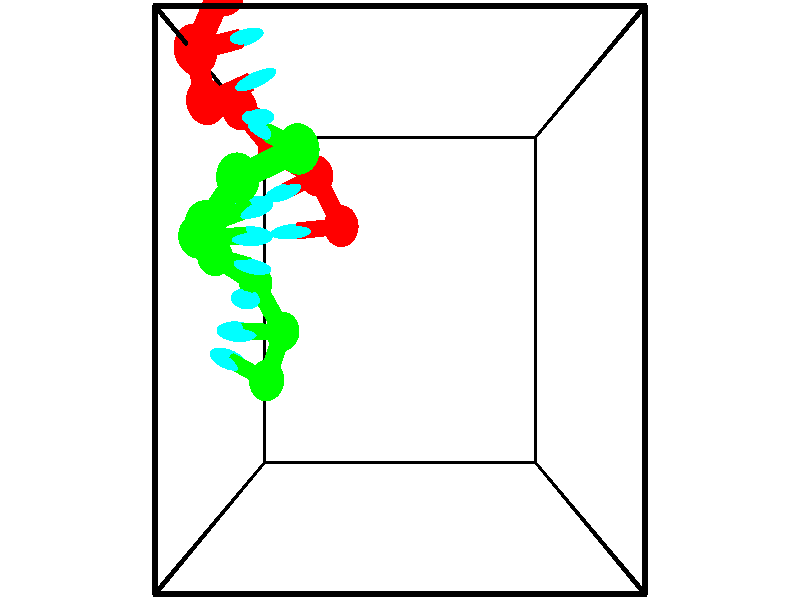 // switches for output
#declare DRAW_BASES = 1; // possible values are 0, 1; only relevant for DNA ribbons
#declare DRAW_BASES_TYPE = 3; // possible values are 1, 2, 3; only relevant for DNA ribbons
#declare DRAW_FOG = 0; // set to 1 to enable fog

#include "colors.inc"

#include "transforms.inc"
background { rgb <1, 1, 1>}

#default {
   normal{
       ripples 0.25
       frequency 0.20
       turbulence 0.2
       lambda 5
   }
	finish {
		phong 0.1
		phong_size 40.
	}
}

// original window dimensions: 1024x640


// camera settings

camera {
	sky <-0, 1, 0>
	up <-0, 1, 0>
	right 1.6 * <1, 0, 0>
	location <2.5, 2.5, 11.1562>
	look_at <2.5, 2.5, 2.5>
	direction <0, 0, -8.6562>
	angle 67.0682
}


# declare cpy_camera_pos = <2.5, 2.5, 11.1562>;
# if (DRAW_FOG = 1)
fog {
	fog_type 2
	up vnormalize(cpy_camera_pos)
	color rgbt<1,1,1,0.3>
	distance 1e-5
	fog_alt 3e-3
	fog_offset 4
}
# end


// LIGHTS

# declare lum = 6;
global_settings {
	ambient_light rgb lum * <0.05, 0.05, 0.05>
	max_trace_level 15
}# declare cpy_direct_light_amount = 0.25;
light_source
{	1000 * <-1, -1, 1>,
	rgb lum * cpy_direct_light_amount
	parallel
}

light_source
{	1000 * <1, 1, -1>,
	rgb lum * cpy_direct_light_amount
	parallel
}

// strand 0

// nucleotide -1

// particle -1
sphere {
	<0.893214, 6.066026, 4.020378> 0.250000
	pigment { color rgbt <1,0,0,0> }
	no_shadow
}
cylinder {
	<0.579531, 6.048534, 3.772797>,  <0.391321, 6.038040, 3.624248>, 0.100000
	pigment { color rgbt <1,0,0,0> }
	no_shadow
}
cylinder {
	<0.579531, 6.048534, 3.772797>,  <0.893214, 6.066026, 4.020378>, 0.100000
	pigment { color rgbt <1,0,0,0> }
	no_shadow
}

// particle -1
sphere {
	<0.579531, 6.048534, 3.772797> 0.100000
	pigment { color rgbt <1,0,0,0> }
	no_shadow
}
sphere {
	0, 1
	scale<0.080000,0.200000,0.300000>
	matrix <0.349633, -0.855222, -0.382562,
		-0.512614, -0.516415, 0.685961,
		-0.784209, -0.043728, -0.618954,
		0.344268, 6.035416, 3.587110>
	pigment { color rgbt <0,1,1,0> }
	no_shadow
}
cylinder {
	<0.459465, 5.488086, 4.220094>,  <0.893214, 6.066026, 4.020378>, 0.130000
	pigment { color rgbt <1,0,0,0> }
	no_shadow
}

// nucleotide -1

// particle -1
sphere {
	<0.459465, 5.488086, 4.220094> 0.250000
	pigment { color rgbt <1,0,0,0> }
	no_shadow
}
cylinder {
	<0.398966, 5.587887, 3.837498>,  <0.362666, 5.647767, 3.607940>, 0.100000
	pigment { color rgbt <1,0,0,0> }
	no_shadow
}
cylinder {
	<0.398966, 5.587887, 3.837498>,  <0.459465, 5.488086, 4.220094>, 0.100000
	pigment { color rgbt <1,0,0,0> }
	no_shadow
}

// particle -1
sphere {
	<0.398966, 5.587887, 3.837498> 0.100000
	pigment { color rgbt <1,0,0,0> }
	no_shadow
}
sphere {
	0, 1
	scale<0.080000,0.200000,0.300000>
	matrix <0.430586, -0.854367, -0.290950,
		-0.889786, -0.455857, 0.021790,
		-0.151248, 0.249501, -0.956490,
		0.353591, 5.662737, 3.550551>
	pigment { color rgbt <0,1,1,0> }
	no_shadow
}
cylinder {
	<0.026431, 5.018761, 3.853011>,  <0.459465, 5.488086, 4.220094>, 0.130000
	pigment { color rgbt <1,0,0,0> }
	no_shadow
}

// nucleotide -1

// particle -1
sphere {
	<0.026431, 5.018761, 3.853011> 0.250000
	pigment { color rgbt <1,0,0,0> }
	no_shadow
}
cylinder {
	<0.288514, 5.180408, 3.597702>,  <0.445764, 5.277397, 3.444517>, 0.100000
	pigment { color rgbt <1,0,0,0> }
	no_shadow
}
cylinder {
	<0.288514, 5.180408, 3.597702>,  <0.026431, 5.018761, 3.853011>, 0.100000
	pigment { color rgbt <1,0,0,0> }
	no_shadow
}

// particle -1
sphere {
	<0.288514, 5.180408, 3.597702> 0.100000
	pigment { color rgbt <1,0,0,0> }
	no_shadow
}
sphere {
	0, 1
	scale<0.080000,0.200000,0.300000>
	matrix <0.300430, -0.914593, -0.270668,
		-0.693141, -0.014413, -0.720657,
		0.655207, 0.404119, -0.638272,
		0.485076, 5.301644, 3.406220>
	pigment { color rgbt <0,1,1,0> }
	no_shadow
}
cylinder {
	<-0.071943, 4.689096, 3.152573>,  <0.026431, 5.018761, 3.853011>, 0.130000
	pigment { color rgbt <1,0,0,0> }
	no_shadow
}

// nucleotide -1

// particle -1
sphere {
	<-0.071943, 4.689096, 3.152573> 0.250000
	pigment { color rgbt <1,0,0,0> }
	no_shadow
}
cylinder {
	<0.305385, 4.819309, 3.178425>,  <0.531781, 4.897437, 3.193936>, 0.100000
	pigment { color rgbt <1,0,0,0> }
	no_shadow
}
cylinder {
	<0.305385, 4.819309, 3.178425>,  <-0.071943, 4.689096, 3.152573>, 0.100000
	pigment { color rgbt <1,0,0,0> }
	no_shadow
}

// particle -1
sphere {
	<0.305385, 4.819309, 3.178425> 0.100000
	pigment { color rgbt <1,0,0,0> }
	no_shadow
}
sphere {
	0, 1
	scale<0.080000,0.200000,0.300000>
	matrix <0.327077, -0.878825, -0.347400,
		-0.056293, 0.348848, -0.935487,
		0.943319, 0.325533, 0.064629,
		0.588380, 4.916969, 3.197814>
	pigment { color rgbt <0,1,1,0> }
	no_shadow
}
cylinder {
	<0.195170, 4.791262, 2.476420>,  <-0.071943, 4.689096, 3.152573>, 0.130000
	pigment { color rgbt <1,0,0,0> }
	no_shadow
}

// nucleotide -1

// particle -1
sphere {
	<0.195170, 4.791262, 2.476420> 0.250000
	pigment { color rgbt <1,0,0,0> }
	no_shadow
}
cylinder {
	<0.417852, 4.657558, 2.780617>,  <0.551462, 4.577336, 2.963135>, 0.100000
	pigment { color rgbt <1,0,0,0> }
	no_shadow
}
cylinder {
	<0.417852, 4.657558, 2.780617>,  <0.195170, 4.791262, 2.476420>, 0.100000
	pigment { color rgbt <1,0,0,0> }
	no_shadow
}

// particle -1
sphere {
	<0.417852, 4.657558, 2.780617> 0.100000
	pigment { color rgbt <1,0,0,0> }
	no_shadow
}
sphere {
	0, 1
	scale<0.080000,0.200000,0.300000>
	matrix <0.076715, -0.890875, -0.447725,
		0.827160, 0.307592, -0.470312,
		0.556706, -0.334260, 0.760493,
		0.584864, 4.557281, 3.008765>
	pigment { color rgbt <0,1,1,0> }
	no_shadow
}
cylinder {
	<0.635919, 4.330267, 2.149412>,  <0.195170, 4.791262, 2.476420>, 0.130000
	pigment { color rgbt <1,0,0,0> }
	no_shadow
}

// nucleotide -1

// particle -1
sphere {
	<0.635919, 4.330267, 2.149412> 0.250000
	pigment { color rgbt <1,0,0,0> }
	no_shadow
}
cylinder {
	<0.683442, 4.226471, 2.532776>,  <0.711956, 4.164193, 2.762794>, 0.100000
	pigment { color rgbt <1,0,0,0> }
	no_shadow
}
cylinder {
	<0.683442, 4.226471, 2.532776>,  <0.635919, 4.330267, 2.149412>, 0.100000
	pigment { color rgbt <1,0,0,0> }
	no_shadow
}

// particle -1
sphere {
	<0.683442, 4.226471, 2.532776> 0.100000
	pigment { color rgbt <1,0,0,0> }
	no_shadow
}
sphere {
	0, 1
	scale<0.080000,0.200000,0.300000>
	matrix <0.252698, -0.925561, -0.281922,
		0.960223, 0.275683, -0.044391,
		0.118808, -0.259490, 0.958410,
		0.719084, 4.148624, 2.820299>
	pigment { color rgbt <0,1,1,0> }
	no_shadow
}
cylinder {
	<1.256669, 4.039652, 2.179619>,  <0.635919, 4.330267, 2.149412>, 0.130000
	pigment { color rgbt <1,0,0,0> }
	no_shadow
}

// nucleotide -1

// particle -1
sphere {
	<1.256669, 4.039652, 2.179619> 0.250000
	pigment { color rgbt <1,0,0,0> }
	no_shadow
}
cylinder {
	<1.028129, 3.880028, 2.466480>,  <0.891004, 3.784253, 2.638597>, 0.100000
	pigment { color rgbt <1,0,0,0> }
	no_shadow
}
cylinder {
	<1.028129, 3.880028, 2.466480>,  <1.256669, 4.039652, 2.179619>, 0.100000
	pigment { color rgbt <1,0,0,0> }
	no_shadow
}

// particle -1
sphere {
	<1.028129, 3.880028, 2.466480> 0.100000
	pigment { color rgbt <1,0,0,0> }
	no_shadow
}
sphere {
	0, 1
	scale<0.080000,0.200000,0.300000>
	matrix <0.141277, -0.908604, -0.393038,
		0.808454, -0.123245, 0.575511,
		-0.571352, -0.399060, 0.717153,
		0.856723, 3.760310, 2.681626>
	pigment { color rgbt <0,1,1,0> }
	no_shadow
}
cylinder {
	<1.651305, 3.387006, 2.449689>,  <1.256669, 4.039652, 2.179619>, 0.130000
	pigment { color rgbt <1,0,0,0> }
	no_shadow
}

// nucleotide -1

// particle -1
sphere {
	<1.651305, 3.387006, 2.449689> 0.250000
	pigment { color rgbt <1,0,0,0> }
	no_shadow
}
cylinder {
	<1.262847, 3.342522, 2.534077>,  <1.029772, 3.315831, 2.584709>, 0.100000
	pigment { color rgbt <1,0,0,0> }
	no_shadow
}
cylinder {
	<1.262847, 3.342522, 2.534077>,  <1.651305, 3.387006, 2.449689>, 0.100000
	pigment { color rgbt <1,0,0,0> }
	no_shadow
}

// particle -1
sphere {
	<1.262847, 3.342522, 2.534077> 0.100000
	pigment { color rgbt <1,0,0,0> }
	no_shadow
}
sphere {
	0, 1
	scale<0.080000,0.200000,0.300000>
	matrix <0.041671, -0.950138, -0.309032,
		0.234818, -0.291324, 0.927357,
		-0.971146, -0.111210, 0.210970,
		0.971503, 3.309159, 2.597368>
	pigment { color rgbt <0,1,1,0> }
	no_shadow
}
// strand 1

// nucleotide -1

// particle -1
sphere {
	<0.563433, 1.525836, 2.385096> 0.250000
	pigment { color rgbt <0,1,0,0> }
	no_shadow
}
cylinder {
	<0.208038, 1.663071, 2.263187>,  <-0.005198, 1.745411, 2.190042>, 0.100000
	pigment { color rgbt <0,1,0,0> }
	no_shadow
}
cylinder {
	<0.208038, 1.663071, 2.263187>,  <0.563433, 1.525836, 2.385096>, 0.100000
	pigment { color rgbt <0,1,0,0> }
	no_shadow
}

// particle -1
sphere {
	<0.208038, 1.663071, 2.263187> 0.100000
	pigment { color rgbt <0,1,0,0> }
	no_shadow
}
sphere {
	0, 1
	scale<0.080000,0.200000,0.300000>
	matrix <0.235695, 0.911001, 0.338415,
		0.393753, 0.228844, -0.890275,
		-0.888485, 0.343085, -0.304772,
		-0.058507, 1.765996, 2.171756>
	pigment { color rgbt <0,1,1,0> }
	no_shadow
}
cylinder {
	<0.714354, 2.100328, 1.965681>,  <0.563433, 1.525836, 2.385096>, 0.130000
	pigment { color rgbt <0,1,0,0> }
	no_shadow
}

// nucleotide -1

// particle -1
sphere {
	<0.714354, 2.100328, 1.965681> 0.250000
	pigment { color rgbt <0,1,0,0> }
	no_shadow
}
cylinder {
	<0.379013, 2.109283, 2.183548>,  <0.177808, 2.114657, 2.314268>, 0.100000
	pigment { color rgbt <0,1,0,0> }
	no_shadow
}
cylinder {
	<0.379013, 2.109283, 2.183548>,  <0.714354, 2.100328, 1.965681>, 0.100000
	pigment { color rgbt <0,1,0,0> }
	no_shadow
}

// particle -1
sphere {
	<0.379013, 2.109283, 2.183548> 0.100000
	pigment { color rgbt <0,1,0,0> }
	no_shadow
}
sphere {
	0, 1
	scale<0.080000,0.200000,0.300000>
	matrix <0.287094, 0.867496, 0.406237,
		-0.463401, 0.496941, -0.733696,
		-0.838353, 0.022389, 0.544667,
		0.127507, 2.116000, 2.346948>
	pigment { color rgbt <0,1,1,0> }
	no_shadow
}
cylinder {
	<0.262225, 2.717095, 1.789651>,  <0.714354, 2.100328, 1.965681>, 0.130000
	pigment { color rgbt <0,1,0,0> }
	no_shadow
}

// nucleotide -1

// particle -1
sphere {
	<0.262225, 2.717095, 1.789651> 0.250000
	pigment { color rgbt <0,1,0,0> }
	no_shadow
}
cylinder {
	<0.269558, 2.601646, 2.172558>,  <0.273958, 2.532377, 2.402302>, 0.100000
	pigment { color rgbt <0,1,0,0> }
	no_shadow
}
cylinder {
	<0.269558, 2.601646, 2.172558>,  <0.262225, 2.717095, 1.789651>, 0.100000
	pigment { color rgbt <0,1,0,0> }
	no_shadow
}

// particle -1
sphere {
	<0.269558, 2.601646, 2.172558> 0.100000
	pigment { color rgbt <0,1,0,0> }
	no_shadow
}
sphere {
	0, 1
	scale<0.080000,0.200000,0.300000>
	matrix <0.269420, 0.923440, 0.273262,
		-0.962848, 0.252897, 0.094690,
		0.018334, -0.288621, 0.957268,
		0.275058, 2.515060, 2.459738>
	pigment { color rgbt <0,1,1,0> }
	no_shadow
}
cylinder {
	<-0.226899, 3.042459, 2.262580>,  <0.262225, 2.717095, 1.789651>, 0.130000
	pigment { color rgbt <0,1,0,0> }
	no_shadow
}

// nucleotide -1

// particle -1
sphere {
	<-0.226899, 3.042459, 2.262580> 0.250000
	pigment { color rgbt <0,1,0,0> }
	no_shadow
}
cylinder {
	<0.128750, 2.959435, 2.425739>,  <0.342139, 2.909620, 2.523635>, 0.100000
	pigment { color rgbt <0,1,0,0> }
	no_shadow
}
cylinder {
	<0.128750, 2.959435, 2.425739>,  <-0.226899, 3.042459, 2.262580>, 0.100000
	pigment { color rgbt <0,1,0,0> }
	no_shadow
}

// particle -1
sphere {
	<0.128750, 2.959435, 2.425739> 0.100000
	pigment { color rgbt <0,1,0,0> }
	no_shadow
}
sphere {
	0, 1
	scale<0.080000,0.200000,0.300000>
	matrix <0.133367, 0.970071, 0.202916,
		-0.437808, -0.126017, 0.890193,
		0.889122, -0.207560, 0.407898,
		0.395486, 2.897166, 2.548109>
	pigment { color rgbt <0,1,1,0> }
	no_shadow
}
cylinder {
	<-0.248207, 3.219306, 2.953045>,  <-0.226899, 3.042459, 2.262580>, 0.130000
	pigment { color rgbt <0,1,0,0> }
	no_shadow
}

// nucleotide -1

// particle -1
sphere {
	<-0.248207, 3.219306, 2.953045> 0.250000
	pigment { color rgbt <0,1,0,0> }
	no_shadow
}
cylinder {
	<0.133778, 3.232239, 2.835060>,  <0.362968, 3.239998, 2.764269>, 0.100000
	pigment { color rgbt <0,1,0,0> }
	no_shadow
}
cylinder {
	<0.133778, 3.232239, 2.835060>,  <-0.248207, 3.219306, 2.953045>, 0.100000
	pigment { color rgbt <0,1,0,0> }
	no_shadow
}

// particle -1
sphere {
	<0.133778, 3.232239, 2.835060> 0.100000
	pigment { color rgbt <0,1,0,0> }
	no_shadow
}
sphere {
	0, 1
	scale<0.080000,0.200000,0.300000>
	matrix <0.128208, 0.851513, 0.508417,
		0.267601, -0.523335, 0.809018,
		0.954962, 0.032331, -0.294962,
		0.420266, 3.241938, 2.746572>
	pigment { color rgbt <0,1,1,0> }
	no_shadow
}
cylinder {
	<0.056042, 3.294117, 3.557841>,  <-0.248207, 3.219306, 2.953045>, 0.130000
	pigment { color rgbt <0,1,0,0> }
	no_shadow
}

// nucleotide -1

// particle -1
sphere {
	<0.056042, 3.294117, 3.557841> 0.250000
	pigment { color rgbt <0,1,0,0> }
	no_shadow
}
cylinder {
	<0.329628, 3.430634, 3.299938>,  <0.493780, 3.512543, 3.145196>, 0.100000
	pigment { color rgbt <0,1,0,0> }
	no_shadow
}
cylinder {
	<0.329628, 3.430634, 3.299938>,  <0.056042, 3.294117, 3.557841>, 0.100000
	pigment { color rgbt <0,1,0,0> }
	no_shadow
}

// particle -1
sphere {
	<0.329628, 3.430634, 3.299938> 0.100000
	pigment { color rgbt <0,1,0,0> }
	no_shadow
}
sphere {
	0, 1
	scale<0.080000,0.200000,0.300000>
	matrix <0.098790, 0.832344, 0.545384,
		0.722794, -0.436720, 0.535579,
		0.683966, 0.341291, -0.644757,
		0.534818, 3.533021, 3.106511>
	pigment { color rgbt <0,1,1,0> }
	no_shadow
}
cylinder {
	<0.571246, 3.709178, 3.968188>,  <0.056042, 3.294117, 3.557841>, 0.130000
	pigment { color rgbt <0,1,0,0> }
	no_shadow
}

// nucleotide -1

// particle -1
sphere {
	<0.571246, 3.709178, 3.968188> 0.250000
	pigment { color rgbt <0,1,0,0> }
	no_shadow
}
cylinder {
	<0.614517, 3.838135, 3.592026>,  <0.640480, 3.915509, 3.366329>, 0.100000
	pigment { color rgbt <0,1,0,0> }
	no_shadow
}
cylinder {
	<0.614517, 3.838135, 3.592026>,  <0.571246, 3.709178, 3.968188>, 0.100000
	pigment { color rgbt <0,1,0,0> }
	no_shadow
}

// particle -1
sphere {
	<0.614517, 3.838135, 3.592026> 0.100000
	pigment { color rgbt <0,1,0,0> }
	no_shadow
}
sphere {
	0, 1
	scale<0.080000,0.200000,0.300000>
	matrix <0.210985, 0.916961, 0.338625,
		0.971485, -0.235043, 0.031175,
		0.108178, 0.322392, -0.940405,
		0.646971, 3.934852, 3.309904>
	pigment { color rgbt <0,1,1,0> }
	no_shadow
}
cylinder {
	<1.289463, 3.997756, 3.968421>,  <0.571246, 3.709178, 3.968188>, 0.130000
	pigment { color rgbt <0,1,0,0> }
	no_shadow
}

// nucleotide -1

// particle -1
sphere {
	<1.289463, 3.997756, 3.968421> 0.250000
	pigment { color rgbt <0,1,0,0> }
	no_shadow
}
cylinder {
	<1.014986, 4.152260, 3.721863>,  <0.850300, 4.244962, 3.573928>, 0.100000
	pigment { color rgbt <0,1,0,0> }
	no_shadow
}
cylinder {
	<1.014986, 4.152260, 3.721863>,  <1.289463, 3.997756, 3.968421>, 0.100000
	pigment { color rgbt <0,1,0,0> }
	no_shadow
}

// particle -1
sphere {
	<1.014986, 4.152260, 3.721863> 0.100000
	pigment { color rgbt <0,1,0,0> }
	no_shadow
}
sphere {
	0, 1
	scale<0.080000,0.200000,0.300000>
	matrix <0.315160, 0.921577, 0.226650,
		0.655602, -0.038738, -0.754112,
		-0.686192, 0.386258, -0.616396,
		0.809128, 4.268137, 3.536944>
	pigment { color rgbt <0,1,1,0> }
	no_shadow
}
// box output
cylinder {
	<0.000000, 0.000000, 0.000000>,  <5.000000, 0.000000, 0.000000>, 0.025000
	pigment { color rgbt <0,0,0,0> }
	no_shadow
}
cylinder {
	<0.000000, 0.000000, 0.000000>,  <0.000000, 5.000000, 0.000000>, 0.025000
	pigment { color rgbt <0,0,0,0> }
	no_shadow
}
cylinder {
	<0.000000, 0.000000, 0.000000>,  <0.000000, 0.000000, 5.000000>, 0.025000
	pigment { color rgbt <0,0,0,0> }
	no_shadow
}
cylinder {
	<5.000000, 5.000000, 5.000000>,  <0.000000, 5.000000, 5.000000>, 0.025000
	pigment { color rgbt <0,0,0,0> }
	no_shadow
}
cylinder {
	<5.000000, 5.000000, 5.000000>,  <5.000000, 0.000000, 5.000000>, 0.025000
	pigment { color rgbt <0,0,0,0> }
	no_shadow
}
cylinder {
	<5.000000, 5.000000, 5.000000>,  <5.000000, 5.000000, 0.000000>, 0.025000
	pigment { color rgbt <0,0,0,0> }
	no_shadow
}
cylinder {
	<0.000000, 0.000000, 5.000000>,  <0.000000, 5.000000, 5.000000>, 0.025000
	pigment { color rgbt <0,0,0,0> }
	no_shadow
}
cylinder {
	<0.000000, 0.000000, 5.000000>,  <5.000000, 0.000000, 5.000000>, 0.025000
	pigment { color rgbt <0,0,0,0> }
	no_shadow
}
cylinder {
	<5.000000, 5.000000, 0.000000>,  <0.000000, 5.000000, 0.000000>, 0.025000
	pigment { color rgbt <0,0,0,0> }
	no_shadow
}
cylinder {
	<5.000000, 5.000000, 0.000000>,  <5.000000, 0.000000, 0.000000>, 0.025000
	pigment { color rgbt <0,0,0,0> }
	no_shadow
}
cylinder {
	<5.000000, 0.000000, 5.000000>,  <5.000000, 0.000000, 0.000000>, 0.025000
	pigment { color rgbt <0,0,0,0> }
	no_shadow
}
cylinder {
	<0.000000, 5.000000, 0.000000>,  <0.000000, 5.000000, 5.000000>, 0.025000
	pigment { color rgbt <0,0,0,0> }
	no_shadow
}
// end of box output
